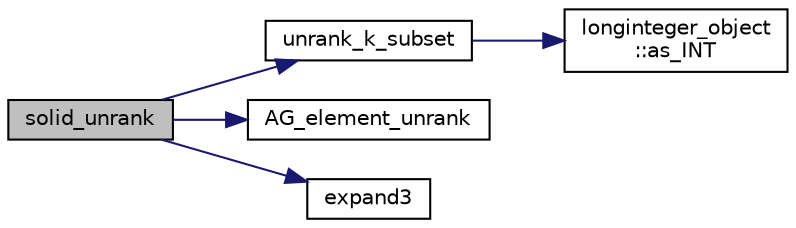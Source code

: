 digraph "solid_unrank"
{
  edge [fontname="Helvetica",fontsize="10",labelfontname="Helvetica",labelfontsize="10"];
  node [fontname="Helvetica",fontsize="10",shape=record];
  rankdir="LR";
  Node752 [label="solid_unrank",height=0.2,width=0.4,color="black", fillcolor="grey75", style="filled", fontcolor="black"];
  Node752 -> Node753 [color="midnightblue",fontsize="10",style="solid",fontname="Helvetica"];
  Node753 [label="unrank_k_subset",height=0.2,width=0.4,color="black", fillcolor="white", style="filled",URL="$d2/d7c/combinatorics_8_c.html#a709dbec12f4da5bb02b9352d45a2c77d"];
  Node753 -> Node754 [color="midnightblue",fontsize="10",style="solid",fontname="Helvetica"];
  Node754 [label="longinteger_object\l::as_INT",height=0.2,width=0.4,color="black", fillcolor="white", style="filled",URL="$dd/d7e/classlonginteger__object.html#afb992d4679a6741acc63c8bcba27971e"];
  Node752 -> Node755 [color="midnightblue",fontsize="10",style="solid",fontname="Helvetica"];
  Node755 [label="AG_element_unrank",height=0.2,width=0.4,color="black", fillcolor="white", style="filled",URL="$d4/d67/geometry_8h.html#a4a33b86c87b2879b97cfa1327abe2885"];
  Node752 -> Node756 [color="midnightblue",fontsize="10",style="solid",fontname="Helvetica"];
  Node756 [label="expand3",height=0.2,width=0.4,color="black", fillcolor="white", style="filled",URL="$de/d10/hamming_8_c.html#a965946cb0a131153ea37be3b465fa0f0"];
}
